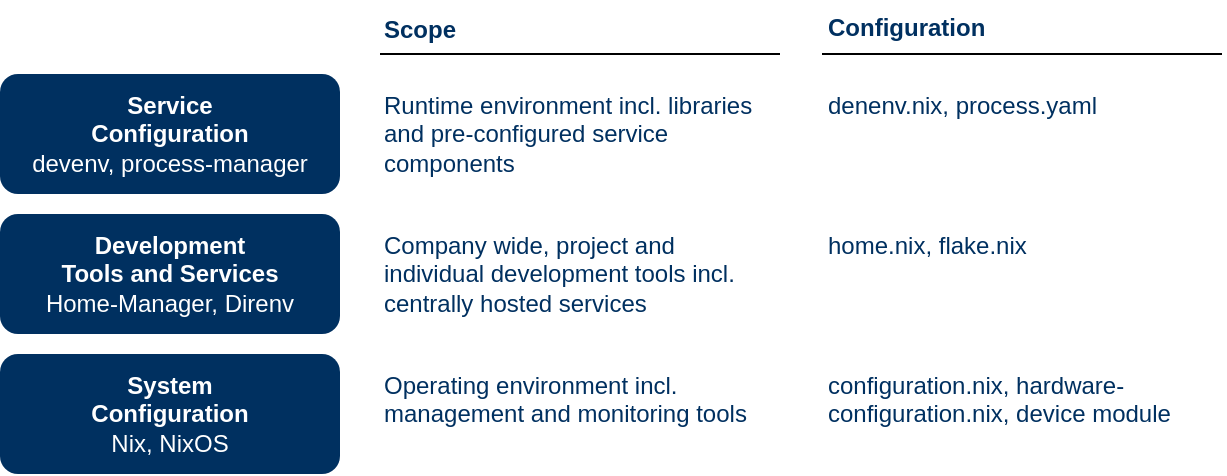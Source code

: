 <mxfile version="27.1.3">
  <diagram name="technology" id="HCyVaX-hGJ82w2xpqGKD">
    <mxGraphModel dx="1426" dy="852" grid="1" gridSize="10" guides="1" tooltips="1" connect="1" arrows="1" fold="1" page="1" pageScale="1" pageWidth="827" pageHeight="1169" math="0" shadow="0">
      <root>
        <mxCell id="0" />
        <mxCell id="1" parent="0" />
        <mxCell id="trhJKr_4E9_vjIeC_0na-2" value="&lt;font style=&quot;color: light-dark(rgb(255, 255, 255), rgb(255, 255, 255));&quot;&gt;&lt;b&gt;System&lt;br&gt;Configuration&lt;br&gt;&lt;/b&gt;Nix, NixOS&lt;/font&gt;" style="rounded=1;whiteSpace=wrap;html=1;fillColor=light-dark(#003060,#003060);strokeColor=none;" vertex="1" parent="1">
          <mxGeometry x="40" y="256" width="170" height="60" as="geometry" />
        </mxCell>
        <mxCell id="trhJKr_4E9_vjIeC_0na-3" value="&lt;font style=&quot;color: light-dark(rgb(255, 255, 255), rgb(255, 255, 255));&quot;&gt;&lt;b&gt;Development&lt;br&gt;Tools and Services&lt;br&gt;&lt;/b&gt;Home-Manager, Direnv&lt;/font&gt;" style="rounded=1;whiteSpace=wrap;html=1;fillColor=light-dark(#003060,#003060);strokeColor=none;" vertex="1" parent="1">
          <mxGeometry x="40" y="186" width="170" height="60" as="geometry" />
        </mxCell>
        <mxCell id="trhJKr_4E9_vjIeC_0na-4" value="&lt;font style=&quot;color: light-dark(rgb(255, 255, 255), rgb(255, 255, 255));&quot;&gt;&lt;b&gt;Service&lt;br&gt;Configuration&lt;br&gt;&lt;/b&gt;devenv, process-manager&lt;/font&gt;" style="rounded=1;whiteSpace=wrap;html=1;fillColor=light-dark(#003060,#003060);strokeColor=none;" vertex="1" parent="1">
          <mxGeometry x="40" y="116" width="170" height="60" as="geometry" />
        </mxCell>
        <mxCell id="trhJKr_4E9_vjIeC_0na-5" value="" style="endArrow=none;html=1;rounded=0;" edge="1" parent="1">
          <mxGeometry width="50" height="50" relative="1" as="geometry">
            <mxPoint x="230" y="106" as="sourcePoint" />
            <mxPoint x="430" y="106" as="targetPoint" />
          </mxGeometry>
        </mxCell>
        <mxCell id="trhJKr_4E9_vjIeC_0na-6" value="" style="endArrow=none;html=1;rounded=0;" edge="1" parent="1">
          <mxGeometry width="50" height="50" relative="1" as="geometry">
            <mxPoint x="451" y="106" as="sourcePoint" />
            <mxPoint x="651" y="106" as="targetPoint" />
          </mxGeometry>
        </mxCell>
        <mxCell id="trhJKr_4E9_vjIeC_0na-7" value="&lt;div style=&quot;text-align: center;&quot;&gt;&lt;span style=&quot;background-color: transparent;&quot;&gt;&lt;b&gt;Scope&lt;/b&gt;&lt;/span&gt;&lt;/div&gt;" style="text;whiteSpace=wrap;html=1;labelBackgroundColor=none;fontColor=light-dark(#003060,#003060);" vertex="1" parent="1">
          <mxGeometry x="230" y="80" width="170" height="30" as="geometry" />
        </mxCell>
        <mxCell id="trhJKr_4E9_vjIeC_0na-8" value="Operating environment incl. management and monitoring tools" style="text;whiteSpace=wrap;html=1;labelBackgroundColor=none;fontColor=light-dark(#003060,#003060);" vertex="1" parent="1">
          <mxGeometry x="230" y="257.5" width="200" height="57" as="geometry" />
        </mxCell>
        <mxCell id="trhJKr_4E9_vjIeC_0na-9" value="&lt;div style=&quot;text-align: center;&quot;&gt;&lt;span style=&quot;background-color: transparent;&quot;&gt;&lt;b&gt;Configuration&lt;/b&gt;&lt;/span&gt;&lt;/div&gt;" style="text;whiteSpace=wrap;html=1;labelBackgroundColor=none;fontColor=light-dark(#003060,#003060);" vertex="1" parent="1">
          <mxGeometry x="452" y="79" width="170" height="30" as="geometry" />
        </mxCell>
        <mxCell id="trhJKr_4E9_vjIeC_0na-10" value="Company wide, project and individual development tools incl. centrally hosted services&amp;nbsp;" style="text;whiteSpace=wrap;html=1;labelBackgroundColor=none;fontColor=light-dark(#003060,#003060);" vertex="1" parent="1">
          <mxGeometry x="230" y="187.5" width="200" height="57" as="geometry" />
        </mxCell>
        <mxCell id="trhJKr_4E9_vjIeC_0na-11" value="Runtime environment incl. libraries and pre-configured service components" style="text;whiteSpace=wrap;html=1;labelBackgroundColor=none;fontColor=light-dark(#003060,#003060);" vertex="1" parent="1">
          <mxGeometry x="230" y="117.5" width="200" height="57" as="geometry" />
        </mxCell>
        <mxCell id="trhJKr_4E9_vjIeC_0na-12" value="configuration.nix, hardware-configuration.nix, device module" style="text;whiteSpace=wrap;html=1;labelBackgroundColor=none;fontColor=light-dark(#003060,#003060);" vertex="1" parent="1">
          <mxGeometry x="452" y="257.5" width="200" height="57" as="geometry" />
        </mxCell>
        <mxCell id="trhJKr_4E9_vjIeC_0na-13" value="home.nix, flake.nix" style="text;whiteSpace=wrap;html=1;labelBackgroundColor=none;fontColor=light-dark(#003060,#003060);" vertex="1" parent="1">
          <mxGeometry x="452" y="187.5" width="200" height="57" as="geometry" />
        </mxCell>
        <mxCell id="trhJKr_4E9_vjIeC_0na-14" value="denenv.nix, process.yaml" style="text;whiteSpace=wrap;html=1;labelBackgroundColor=none;fontColor=light-dark(#003060,#003060);" vertex="1" parent="1">
          <mxGeometry x="452" y="117.5" width="200" height="57" as="geometry" />
        </mxCell>
      </root>
    </mxGraphModel>
  </diagram>
</mxfile>
